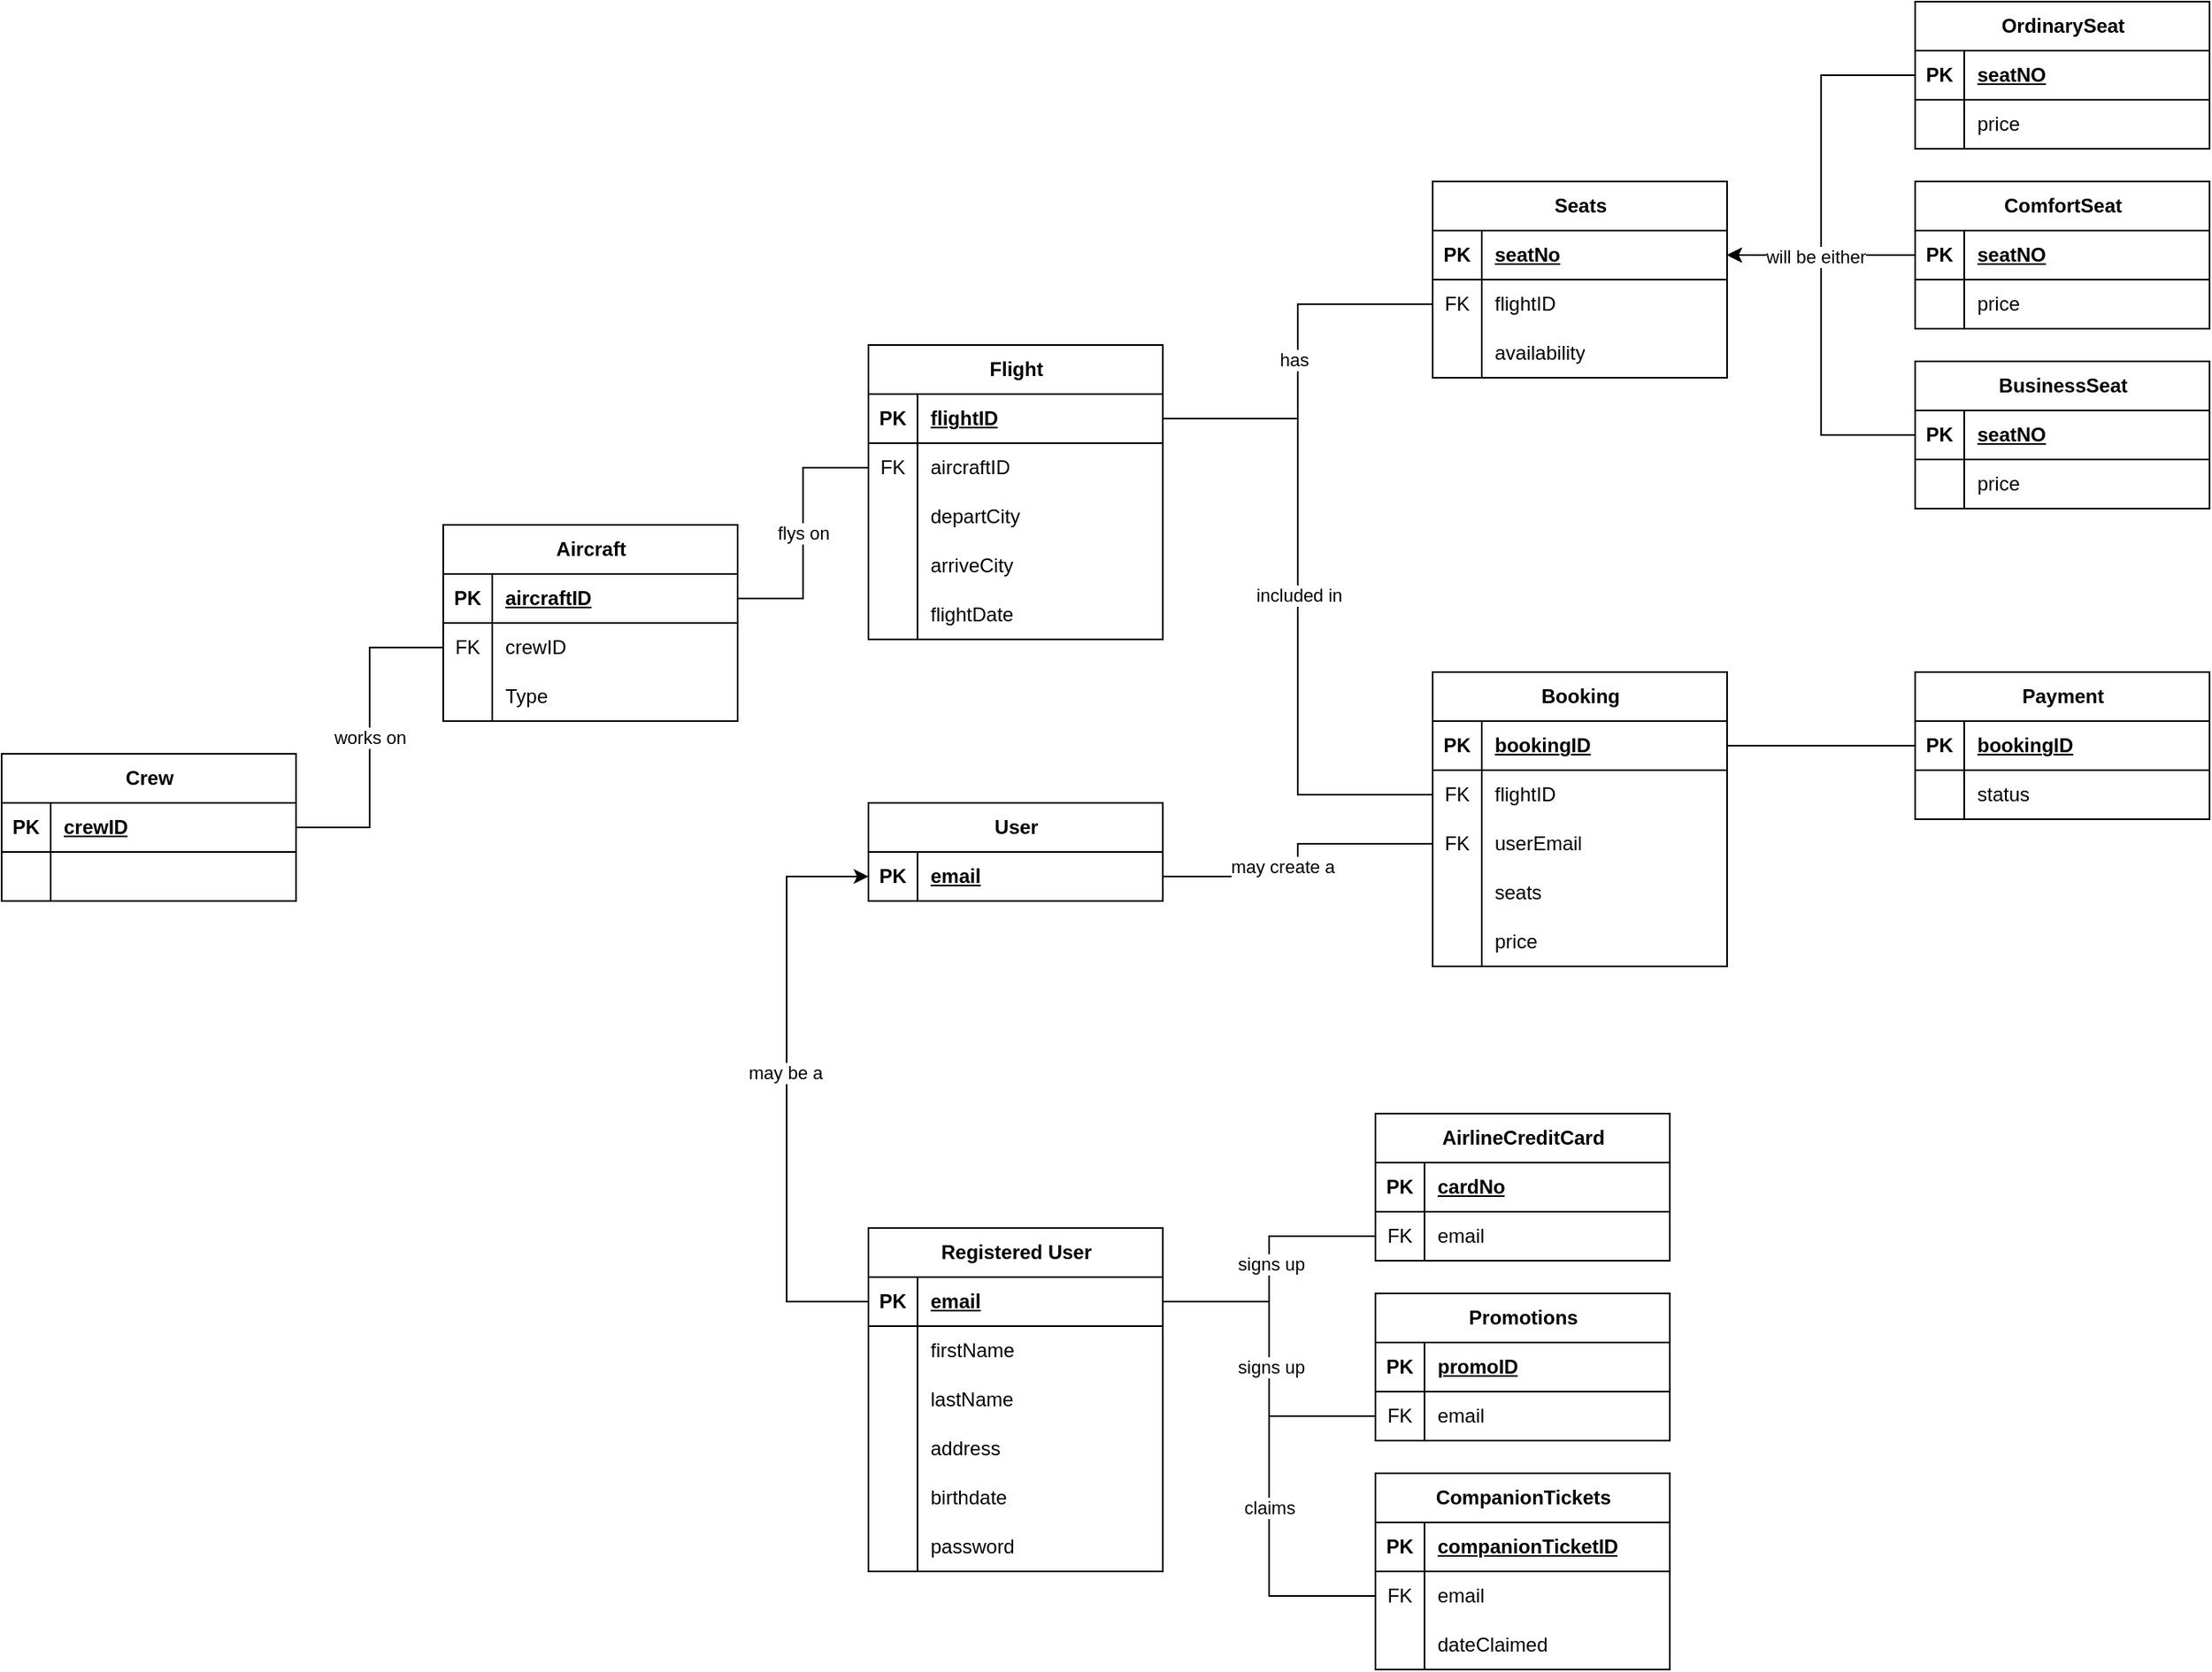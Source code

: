 <mxfile version="22.1.2" type="device">
  <diagram name="Page-1" id="eg3Y5GQemXASEwG46M90">
    <mxGraphModel dx="2440" dy="2120" grid="1" gridSize="10" guides="1" tooltips="1" connect="1" arrows="1" fold="1" page="1" pageScale="1" pageWidth="850" pageHeight="1100" math="0" shadow="0">
      <root>
        <mxCell id="0" />
        <mxCell id="1" parent="0" />
        <mxCell id="zrNdy-Q3QrVdSHkrRkGZ-1" value="User" style="shape=table;startSize=30;container=1;collapsible=1;childLayout=tableLayout;fixedRows=1;rowLines=0;fontStyle=1;align=center;resizeLast=1;html=1;" vertex="1" parent="1">
          <mxGeometry x="80" y="180" width="180" height="60" as="geometry" />
        </mxCell>
        <mxCell id="zrNdy-Q3QrVdSHkrRkGZ-2" value="" style="shape=tableRow;horizontal=0;startSize=0;swimlaneHead=0;swimlaneBody=0;fillColor=none;collapsible=0;dropTarget=0;points=[[0,0.5],[1,0.5]];portConstraint=eastwest;top=0;left=0;right=0;bottom=1;" vertex="1" parent="zrNdy-Q3QrVdSHkrRkGZ-1">
          <mxGeometry y="30" width="180" height="30" as="geometry" />
        </mxCell>
        <mxCell id="zrNdy-Q3QrVdSHkrRkGZ-3" value="PK" style="shape=partialRectangle;connectable=0;fillColor=none;top=0;left=0;bottom=0;right=0;fontStyle=1;overflow=hidden;whiteSpace=wrap;html=1;" vertex="1" parent="zrNdy-Q3QrVdSHkrRkGZ-2">
          <mxGeometry width="30" height="30" as="geometry">
            <mxRectangle width="30" height="30" as="alternateBounds" />
          </mxGeometry>
        </mxCell>
        <mxCell id="zrNdy-Q3QrVdSHkrRkGZ-4" value="email" style="shape=partialRectangle;connectable=0;fillColor=none;top=0;left=0;bottom=0;right=0;align=left;spacingLeft=6;fontStyle=5;overflow=hidden;whiteSpace=wrap;html=1;" vertex="1" parent="zrNdy-Q3QrVdSHkrRkGZ-2">
          <mxGeometry x="30" width="150" height="30" as="geometry">
            <mxRectangle width="150" height="30" as="alternateBounds" />
          </mxGeometry>
        </mxCell>
        <mxCell id="zrNdy-Q3QrVdSHkrRkGZ-14" value="Registered User" style="shape=table;startSize=30;container=1;collapsible=1;childLayout=tableLayout;fixedRows=1;rowLines=0;fontStyle=1;align=center;resizeLast=1;html=1;" vertex="1" parent="1">
          <mxGeometry x="80" y="440" width="180" height="210" as="geometry" />
        </mxCell>
        <mxCell id="zrNdy-Q3QrVdSHkrRkGZ-15" value="" style="shape=tableRow;horizontal=0;startSize=0;swimlaneHead=0;swimlaneBody=0;fillColor=none;collapsible=0;dropTarget=0;points=[[0,0.5],[1,0.5]];portConstraint=eastwest;top=0;left=0;right=0;bottom=1;" vertex="1" parent="zrNdy-Q3QrVdSHkrRkGZ-14">
          <mxGeometry y="30" width="180" height="30" as="geometry" />
        </mxCell>
        <mxCell id="zrNdy-Q3QrVdSHkrRkGZ-16" value="PK" style="shape=partialRectangle;connectable=0;fillColor=none;top=0;left=0;bottom=0;right=0;fontStyle=1;overflow=hidden;whiteSpace=wrap;html=1;" vertex="1" parent="zrNdy-Q3QrVdSHkrRkGZ-15">
          <mxGeometry width="30" height="30" as="geometry">
            <mxRectangle width="30" height="30" as="alternateBounds" />
          </mxGeometry>
        </mxCell>
        <mxCell id="zrNdy-Q3QrVdSHkrRkGZ-17" value="email" style="shape=partialRectangle;connectable=0;fillColor=none;top=0;left=0;bottom=0;right=0;align=left;spacingLeft=6;fontStyle=5;overflow=hidden;whiteSpace=wrap;html=1;" vertex="1" parent="zrNdy-Q3QrVdSHkrRkGZ-15">
          <mxGeometry x="30" width="150" height="30" as="geometry">
            <mxRectangle width="150" height="30" as="alternateBounds" />
          </mxGeometry>
        </mxCell>
        <mxCell id="zrNdy-Q3QrVdSHkrRkGZ-18" value="" style="shape=tableRow;horizontal=0;startSize=0;swimlaneHead=0;swimlaneBody=0;fillColor=none;collapsible=0;dropTarget=0;points=[[0,0.5],[1,0.5]];portConstraint=eastwest;top=0;left=0;right=0;bottom=0;" vertex="1" parent="zrNdy-Q3QrVdSHkrRkGZ-14">
          <mxGeometry y="60" width="180" height="30" as="geometry" />
        </mxCell>
        <mxCell id="zrNdy-Q3QrVdSHkrRkGZ-19" value="" style="shape=partialRectangle;connectable=0;fillColor=none;top=0;left=0;bottom=0;right=0;editable=1;overflow=hidden;whiteSpace=wrap;html=1;" vertex="1" parent="zrNdy-Q3QrVdSHkrRkGZ-18">
          <mxGeometry width="30" height="30" as="geometry">
            <mxRectangle width="30" height="30" as="alternateBounds" />
          </mxGeometry>
        </mxCell>
        <mxCell id="zrNdy-Q3QrVdSHkrRkGZ-20" value="firstName" style="shape=partialRectangle;connectable=0;fillColor=none;top=0;left=0;bottom=0;right=0;align=left;spacingLeft=6;overflow=hidden;whiteSpace=wrap;html=1;" vertex="1" parent="zrNdy-Q3QrVdSHkrRkGZ-18">
          <mxGeometry x="30" width="150" height="30" as="geometry">
            <mxRectangle width="150" height="30" as="alternateBounds" />
          </mxGeometry>
        </mxCell>
        <mxCell id="zrNdy-Q3QrVdSHkrRkGZ-21" value="" style="shape=tableRow;horizontal=0;startSize=0;swimlaneHead=0;swimlaneBody=0;fillColor=none;collapsible=0;dropTarget=0;points=[[0,0.5],[1,0.5]];portConstraint=eastwest;top=0;left=0;right=0;bottom=0;" vertex="1" parent="zrNdy-Q3QrVdSHkrRkGZ-14">
          <mxGeometry y="90" width="180" height="30" as="geometry" />
        </mxCell>
        <mxCell id="zrNdy-Q3QrVdSHkrRkGZ-22" value="" style="shape=partialRectangle;connectable=0;fillColor=none;top=0;left=0;bottom=0;right=0;editable=1;overflow=hidden;whiteSpace=wrap;html=1;" vertex="1" parent="zrNdy-Q3QrVdSHkrRkGZ-21">
          <mxGeometry width="30" height="30" as="geometry">
            <mxRectangle width="30" height="30" as="alternateBounds" />
          </mxGeometry>
        </mxCell>
        <mxCell id="zrNdy-Q3QrVdSHkrRkGZ-23" value="lastName" style="shape=partialRectangle;connectable=0;fillColor=none;top=0;left=0;bottom=0;right=0;align=left;spacingLeft=6;overflow=hidden;whiteSpace=wrap;html=1;" vertex="1" parent="zrNdy-Q3QrVdSHkrRkGZ-21">
          <mxGeometry x="30" width="150" height="30" as="geometry">
            <mxRectangle width="150" height="30" as="alternateBounds" />
          </mxGeometry>
        </mxCell>
        <mxCell id="zrNdy-Q3QrVdSHkrRkGZ-24" value="" style="shape=tableRow;horizontal=0;startSize=0;swimlaneHead=0;swimlaneBody=0;fillColor=none;collapsible=0;dropTarget=0;points=[[0,0.5],[1,0.5]];portConstraint=eastwest;top=0;left=0;right=0;bottom=0;" vertex="1" parent="zrNdy-Q3QrVdSHkrRkGZ-14">
          <mxGeometry y="120" width="180" height="30" as="geometry" />
        </mxCell>
        <mxCell id="zrNdy-Q3QrVdSHkrRkGZ-25" value="" style="shape=partialRectangle;connectable=0;fillColor=none;top=0;left=0;bottom=0;right=0;editable=1;overflow=hidden;whiteSpace=wrap;html=1;" vertex="1" parent="zrNdy-Q3QrVdSHkrRkGZ-24">
          <mxGeometry width="30" height="30" as="geometry">
            <mxRectangle width="30" height="30" as="alternateBounds" />
          </mxGeometry>
        </mxCell>
        <mxCell id="zrNdy-Q3QrVdSHkrRkGZ-26" value="address" style="shape=partialRectangle;connectable=0;fillColor=none;top=0;left=0;bottom=0;right=0;align=left;spacingLeft=6;overflow=hidden;whiteSpace=wrap;html=1;" vertex="1" parent="zrNdy-Q3QrVdSHkrRkGZ-24">
          <mxGeometry x="30" width="150" height="30" as="geometry">
            <mxRectangle width="150" height="30" as="alternateBounds" />
          </mxGeometry>
        </mxCell>
        <mxCell id="zrNdy-Q3QrVdSHkrRkGZ-32" style="shape=tableRow;horizontal=0;startSize=0;swimlaneHead=0;swimlaneBody=0;fillColor=none;collapsible=0;dropTarget=0;points=[[0,0.5],[1,0.5]];portConstraint=eastwest;top=0;left=0;right=0;bottom=0;" vertex="1" parent="zrNdy-Q3QrVdSHkrRkGZ-14">
          <mxGeometry y="150" width="180" height="30" as="geometry" />
        </mxCell>
        <mxCell id="zrNdy-Q3QrVdSHkrRkGZ-33" style="shape=partialRectangle;connectable=0;fillColor=none;top=0;left=0;bottom=0;right=0;editable=1;overflow=hidden;whiteSpace=wrap;html=1;" vertex="1" parent="zrNdy-Q3QrVdSHkrRkGZ-32">
          <mxGeometry width="30" height="30" as="geometry">
            <mxRectangle width="30" height="30" as="alternateBounds" />
          </mxGeometry>
        </mxCell>
        <mxCell id="zrNdy-Q3QrVdSHkrRkGZ-34" value="birthdate" style="shape=partialRectangle;connectable=0;fillColor=none;top=0;left=0;bottom=0;right=0;align=left;spacingLeft=6;overflow=hidden;whiteSpace=wrap;html=1;" vertex="1" parent="zrNdy-Q3QrVdSHkrRkGZ-32">
          <mxGeometry x="30" width="150" height="30" as="geometry">
            <mxRectangle width="150" height="30" as="alternateBounds" />
          </mxGeometry>
        </mxCell>
        <mxCell id="zrNdy-Q3QrVdSHkrRkGZ-35" style="shape=tableRow;horizontal=0;startSize=0;swimlaneHead=0;swimlaneBody=0;fillColor=none;collapsible=0;dropTarget=0;points=[[0,0.5],[1,0.5]];portConstraint=eastwest;top=0;left=0;right=0;bottom=0;" vertex="1" parent="zrNdy-Q3QrVdSHkrRkGZ-14">
          <mxGeometry y="180" width="180" height="30" as="geometry" />
        </mxCell>
        <mxCell id="zrNdy-Q3QrVdSHkrRkGZ-36" style="shape=partialRectangle;connectable=0;fillColor=none;top=0;left=0;bottom=0;right=0;editable=1;overflow=hidden;whiteSpace=wrap;html=1;" vertex="1" parent="zrNdy-Q3QrVdSHkrRkGZ-35">
          <mxGeometry width="30" height="30" as="geometry">
            <mxRectangle width="30" height="30" as="alternateBounds" />
          </mxGeometry>
        </mxCell>
        <mxCell id="zrNdy-Q3QrVdSHkrRkGZ-37" value="password" style="shape=partialRectangle;connectable=0;fillColor=none;top=0;left=0;bottom=0;right=0;align=left;spacingLeft=6;overflow=hidden;whiteSpace=wrap;html=1;" vertex="1" parent="zrNdy-Q3QrVdSHkrRkGZ-35">
          <mxGeometry x="30" width="150" height="30" as="geometry">
            <mxRectangle width="150" height="30" as="alternateBounds" />
          </mxGeometry>
        </mxCell>
        <mxCell id="zrNdy-Q3QrVdSHkrRkGZ-43" value="AirlineCreditCard" style="shape=table;startSize=30;container=1;collapsible=1;childLayout=tableLayout;fixedRows=1;rowLines=0;fontStyle=1;align=center;resizeLast=1;html=1;" vertex="1" parent="1">
          <mxGeometry x="390" y="370" width="180" height="90" as="geometry" />
        </mxCell>
        <mxCell id="zrNdy-Q3QrVdSHkrRkGZ-44" value="" style="shape=tableRow;horizontal=0;startSize=0;swimlaneHead=0;swimlaneBody=0;fillColor=none;collapsible=0;dropTarget=0;points=[[0,0.5],[1,0.5]];portConstraint=eastwest;top=0;left=0;right=0;bottom=1;" vertex="1" parent="zrNdy-Q3QrVdSHkrRkGZ-43">
          <mxGeometry y="30" width="180" height="30" as="geometry" />
        </mxCell>
        <mxCell id="zrNdy-Q3QrVdSHkrRkGZ-45" value="PK" style="shape=partialRectangle;connectable=0;fillColor=none;top=0;left=0;bottom=0;right=0;fontStyle=1;overflow=hidden;whiteSpace=wrap;html=1;" vertex="1" parent="zrNdy-Q3QrVdSHkrRkGZ-44">
          <mxGeometry width="30" height="30" as="geometry">
            <mxRectangle width="30" height="30" as="alternateBounds" />
          </mxGeometry>
        </mxCell>
        <mxCell id="zrNdy-Q3QrVdSHkrRkGZ-46" value="cardNo" style="shape=partialRectangle;connectable=0;fillColor=none;top=0;left=0;bottom=0;right=0;align=left;spacingLeft=6;fontStyle=5;overflow=hidden;whiteSpace=wrap;html=1;" vertex="1" parent="zrNdy-Q3QrVdSHkrRkGZ-44">
          <mxGeometry x="30" width="150" height="30" as="geometry">
            <mxRectangle width="150" height="30" as="alternateBounds" />
          </mxGeometry>
        </mxCell>
        <mxCell id="zrNdy-Q3QrVdSHkrRkGZ-47" value="" style="shape=tableRow;horizontal=0;startSize=0;swimlaneHead=0;swimlaneBody=0;fillColor=none;collapsible=0;dropTarget=0;points=[[0,0.5],[1,0.5]];portConstraint=eastwest;top=0;left=0;right=0;bottom=0;" vertex="1" parent="zrNdy-Q3QrVdSHkrRkGZ-43">
          <mxGeometry y="60" width="180" height="30" as="geometry" />
        </mxCell>
        <mxCell id="zrNdy-Q3QrVdSHkrRkGZ-48" value="FK" style="shape=partialRectangle;connectable=0;fillColor=none;top=0;left=0;bottom=0;right=0;editable=1;overflow=hidden;whiteSpace=wrap;html=1;" vertex="1" parent="zrNdy-Q3QrVdSHkrRkGZ-47">
          <mxGeometry width="30" height="30" as="geometry">
            <mxRectangle width="30" height="30" as="alternateBounds" />
          </mxGeometry>
        </mxCell>
        <mxCell id="zrNdy-Q3QrVdSHkrRkGZ-49" value="email" style="shape=partialRectangle;connectable=0;fillColor=none;top=0;left=0;bottom=0;right=0;align=left;spacingLeft=6;overflow=hidden;whiteSpace=wrap;html=1;" vertex="1" parent="zrNdy-Q3QrVdSHkrRkGZ-47">
          <mxGeometry x="30" width="150" height="30" as="geometry">
            <mxRectangle width="150" height="30" as="alternateBounds" />
          </mxGeometry>
        </mxCell>
        <mxCell id="zrNdy-Q3QrVdSHkrRkGZ-58" value="Promotions" style="shape=table;startSize=30;container=1;collapsible=1;childLayout=tableLayout;fixedRows=1;rowLines=0;fontStyle=1;align=center;resizeLast=1;html=1;" vertex="1" parent="1">
          <mxGeometry x="390" y="480" width="180" height="90" as="geometry" />
        </mxCell>
        <mxCell id="zrNdy-Q3QrVdSHkrRkGZ-59" value="" style="shape=tableRow;horizontal=0;startSize=0;swimlaneHead=0;swimlaneBody=0;fillColor=none;collapsible=0;dropTarget=0;points=[[0,0.5],[1,0.5]];portConstraint=eastwest;top=0;left=0;right=0;bottom=1;" vertex="1" parent="zrNdy-Q3QrVdSHkrRkGZ-58">
          <mxGeometry y="30" width="180" height="30" as="geometry" />
        </mxCell>
        <mxCell id="zrNdy-Q3QrVdSHkrRkGZ-60" value="PK" style="shape=partialRectangle;connectable=0;fillColor=none;top=0;left=0;bottom=0;right=0;fontStyle=1;overflow=hidden;whiteSpace=wrap;html=1;" vertex="1" parent="zrNdy-Q3QrVdSHkrRkGZ-59">
          <mxGeometry width="30" height="30" as="geometry">
            <mxRectangle width="30" height="30" as="alternateBounds" />
          </mxGeometry>
        </mxCell>
        <mxCell id="zrNdy-Q3QrVdSHkrRkGZ-61" value="promoID" style="shape=partialRectangle;connectable=0;fillColor=none;top=0;left=0;bottom=0;right=0;align=left;spacingLeft=6;fontStyle=5;overflow=hidden;whiteSpace=wrap;html=1;" vertex="1" parent="zrNdy-Q3QrVdSHkrRkGZ-59">
          <mxGeometry x="30" width="150" height="30" as="geometry">
            <mxRectangle width="150" height="30" as="alternateBounds" />
          </mxGeometry>
        </mxCell>
        <mxCell id="zrNdy-Q3QrVdSHkrRkGZ-62" value="" style="shape=tableRow;horizontal=0;startSize=0;swimlaneHead=0;swimlaneBody=0;fillColor=none;collapsible=0;dropTarget=0;points=[[0,0.5],[1,0.5]];portConstraint=eastwest;top=0;left=0;right=0;bottom=0;" vertex="1" parent="zrNdy-Q3QrVdSHkrRkGZ-58">
          <mxGeometry y="60" width="180" height="30" as="geometry" />
        </mxCell>
        <mxCell id="zrNdy-Q3QrVdSHkrRkGZ-63" value="FK" style="shape=partialRectangle;connectable=0;fillColor=none;top=0;left=0;bottom=0;right=0;editable=1;overflow=hidden;whiteSpace=wrap;html=1;" vertex="1" parent="zrNdy-Q3QrVdSHkrRkGZ-62">
          <mxGeometry width="30" height="30" as="geometry">
            <mxRectangle width="30" height="30" as="alternateBounds" />
          </mxGeometry>
        </mxCell>
        <mxCell id="zrNdy-Q3QrVdSHkrRkGZ-64" value="email" style="shape=partialRectangle;connectable=0;fillColor=none;top=0;left=0;bottom=0;right=0;align=left;spacingLeft=6;overflow=hidden;whiteSpace=wrap;html=1;" vertex="1" parent="zrNdy-Q3QrVdSHkrRkGZ-62">
          <mxGeometry x="30" width="150" height="30" as="geometry">
            <mxRectangle width="150" height="30" as="alternateBounds" />
          </mxGeometry>
        </mxCell>
        <mxCell id="zrNdy-Q3QrVdSHkrRkGZ-67" value="CompanionTickets" style="shape=table;startSize=30;container=1;collapsible=1;childLayout=tableLayout;fixedRows=1;rowLines=0;fontStyle=1;align=center;resizeLast=1;html=1;" vertex="1" parent="1">
          <mxGeometry x="390" y="590" width="180" height="120" as="geometry" />
        </mxCell>
        <mxCell id="zrNdy-Q3QrVdSHkrRkGZ-68" value="" style="shape=tableRow;horizontal=0;startSize=0;swimlaneHead=0;swimlaneBody=0;fillColor=none;collapsible=0;dropTarget=0;points=[[0,0.5],[1,0.5]];portConstraint=eastwest;top=0;left=0;right=0;bottom=1;" vertex="1" parent="zrNdy-Q3QrVdSHkrRkGZ-67">
          <mxGeometry y="30" width="180" height="30" as="geometry" />
        </mxCell>
        <mxCell id="zrNdy-Q3QrVdSHkrRkGZ-69" value="PK" style="shape=partialRectangle;connectable=0;fillColor=none;top=0;left=0;bottom=0;right=0;fontStyle=1;overflow=hidden;whiteSpace=wrap;html=1;" vertex="1" parent="zrNdy-Q3QrVdSHkrRkGZ-68">
          <mxGeometry width="30" height="30" as="geometry">
            <mxRectangle width="30" height="30" as="alternateBounds" />
          </mxGeometry>
        </mxCell>
        <mxCell id="zrNdy-Q3QrVdSHkrRkGZ-70" value="companionTicketID" style="shape=partialRectangle;connectable=0;fillColor=none;top=0;left=0;bottom=0;right=0;align=left;spacingLeft=6;fontStyle=5;overflow=hidden;whiteSpace=wrap;html=1;" vertex="1" parent="zrNdy-Q3QrVdSHkrRkGZ-68">
          <mxGeometry x="30" width="150" height="30" as="geometry">
            <mxRectangle width="150" height="30" as="alternateBounds" />
          </mxGeometry>
        </mxCell>
        <mxCell id="zrNdy-Q3QrVdSHkrRkGZ-71" value="" style="shape=tableRow;horizontal=0;startSize=0;swimlaneHead=0;swimlaneBody=0;fillColor=none;collapsible=0;dropTarget=0;points=[[0,0.5],[1,0.5]];portConstraint=eastwest;top=0;left=0;right=0;bottom=0;" vertex="1" parent="zrNdy-Q3QrVdSHkrRkGZ-67">
          <mxGeometry y="60" width="180" height="30" as="geometry" />
        </mxCell>
        <mxCell id="zrNdy-Q3QrVdSHkrRkGZ-72" value="FK" style="shape=partialRectangle;connectable=0;fillColor=none;top=0;left=0;bottom=0;right=0;editable=1;overflow=hidden;whiteSpace=wrap;html=1;" vertex="1" parent="zrNdy-Q3QrVdSHkrRkGZ-71">
          <mxGeometry width="30" height="30" as="geometry">
            <mxRectangle width="30" height="30" as="alternateBounds" />
          </mxGeometry>
        </mxCell>
        <mxCell id="zrNdy-Q3QrVdSHkrRkGZ-73" value="email" style="shape=partialRectangle;connectable=0;fillColor=none;top=0;left=0;bottom=0;right=0;align=left;spacingLeft=6;overflow=hidden;whiteSpace=wrap;html=1;" vertex="1" parent="zrNdy-Q3QrVdSHkrRkGZ-71">
          <mxGeometry x="30" width="150" height="30" as="geometry">
            <mxRectangle width="150" height="30" as="alternateBounds" />
          </mxGeometry>
        </mxCell>
        <mxCell id="zrNdy-Q3QrVdSHkrRkGZ-78" style="shape=tableRow;horizontal=0;startSize=0;swimlaneHead=0;swimlaneBody=0;fillColor=none;collapsible=0;dropTarget=0;points=[[0,0.5],[1,0.5]];portConstraint=eastwest;top=0;left=0;right=0;bottom=0;" vertex="1" parent="zrNdy-Q3QrVdSHkrRkGZ-67">
          <mxGeometry y="90" width="180" height="30" as="geometry" />
        </mxCell>
        <mxCell id="zrNdy-Q3QrVdSHkrRkGZ-79" style="shape=partialRectangle;connectable=0;fillColor=none;top=0;left=0;bottom=0;right=0;editable=1;overflow=hidden;whiteSpace=wrap;html=1;" vertex="1" parent="zrNdy-Q3QrVdSHkrRkGZ-78">
          <mxGeometry width="30" height="30" as="geometry">
            <mxRectangle width="30" height="30" as="alternateBounds" />
          </mxGeometry>
        </mxCell>
        <mxCell id="zrNdy-Q3QrVdSHkrRkGZ-80" value="dateClaimed" style="shape=partialRectangle;connectable=0;fillColor=none;top=0;left=0;bottom=0;right=0;align=left;spacingLeft=6;overflow=hidden;whiteSpace=wrap;html=1;" vertex="1" parent="zrNdy-Q3QrVdSHkrRkGZ-78">
          <mxGeometry x="30" width="150" height="30" as="geometry">
            <mxRectangle width="150" height="30" as="alternateBounds" />
          </mxGeometry>
        </mxCell>
        <mxCell id="zrNdy-Q3QrVdSHkrRkGZ-81" value="Booking" style="shape=table;startSize=30;container=1;collapsible=1;childLayout=tableLayout;fixedRows=1;rowLines=0;fontStyle=1;align=center;resizeLast=1;html=1;" vertex="1" parent="1">
          <mxGeometry x="425" y="100" width="180" height="180" as="geometry" />
        </mxCell>
        <mxCell id="zrNdy-Q3QrVdSHkrRkGZ-82" value="" style="shape=tableRow;horizontal=0;startSize=0;swimlaneHead=0;swimlaneBody=0;fillColor=none;collapsible=0;dropTarget=0;points=[[0,0.5],[1,0.5]];portConstraint=eastwest;top=0;left=0;right=0;bottom=1;" vertex="1" parent="zrNdy-Q3QrVdSHkrRkGZ-81">
          <mxGeometry y="30" width="180" height="30" as="geometry" />
        </mxCell>
        <mxCell id="zrNdy-Q3QrVdSHkrRkGZ-83" value="PK" style="shape=partialRectangle;connectable=0;fillColor=none;top=0;left=0;bottom=0;right=0;fontStyle=1;overflow=hidden;whiteSpace=wrap;html=1;" vertex="1" parent="zrNdy-Q3QrVdSHkrRkGZ-82">
          <mxGeometry width="30" height="30" as="geometry">
            <mxRectangle width="30" height="30" as="alternateBounds" />
          </mxGeometry>
        </mxCell>
        <mxCell id="zrNdy-Q3QrVdSHkrRkGZ-84" value="bookingID" style="shape=partialRectangle;connectable=0;fillColor=none;top=0;left=0;bottom=0;right=0;align=left;spacingLeft=6;fontStyle=5;overflow=hidden;whiteSpace=wrap;html=1;" vertex="1" parent="zrNdy-Q3QrVdSHkrRkGZ-82">
          <mxGeometry x="30" width="150" height="30" as="geometry">
            <mxRectangle width="150" height="30" as="alternateBounds" />
          </mxGeometry>
        </mxCell>
        <mxCell id="zrNdy-Q3QrVdSHkrRkGZ-88" value="" style="shape=tableRow;horizontal=0;startSize=0;swimlaneHead=0;swimlaneBody=0;fillColor=none;collapsible=0;dropTarget=0;points=[[0,0.5],[1,0.5]];portConstraint=eastwest;top=0;left=0;right=0;bottom=0;" vertex="1" parent="zrNdy-Q3QrVdSHkrRkGZ-81">
          <mxGeometry y="60" width="180" height="30" as="geometry" />
        </mxCell>
        <mxCell id="zrNdy-Q3QrVdSHkrRkGZ-89" value="FK" style="shape=partialRectangle;connectable=0;fillColor=none;top=0;left=0;bottom=0;right=0;editable=1;overflow=hidden;whiteSpace=wrap;html=1;" vertex="1" parent="zrNdy-Q3QrVdSHkrRkGZ-88">
          <mxGeometry width="30" height="30" as="geometry">
            <mxRectangle width="30" height="30" as="alternateBounds" />
          </mxGeometry>
        </mxCell>
        <mxCell id="zrNdy-Q3QrVdSHkrRkGZ-90" value="flightID" style="shape=partialRectangle;connectable=0;fillColor=none;top=0;left=0;bottom=0;right=0;align=left;spacingLeft=6;overflow=hidden;whiteSpace=wrap;html=1;" vertex="1" parent="zrNdy-Q3QrVdSHkrRkGZ-88">
          <mxGeometry x="30" width="150" height="30" as="geometry">
            <mxRectangle width="150" height="30" as="alternateBounds" />
          </mxGeometry>
        </mxCell>
        <mxCell id="zrNdy-Q3QrVdSHkrRkGZ-91" value="" style="shape=tableRow;horizontal=0;startSize=0;swimlaneHead=0;swimlaneBody=0;fillColor=none;collapsible=0;dropTarget=0;points=[[0,0.5],[1,0.5]];portConstraint=eastwest;top=0;left=0;right=0;bottom=0;" vertex="1" parent="zrNdy-Q3QrVdSHkrRkGZ-81">
          <mxGeometry y="90" width="180" height="30" as="geometry" />
        </mxCell>
        <mxCell id="zrNdy-Q3QrVdSHkrRkGZ-92" value="FK" style="shape=partialRectangle;connectable=0;fillColor=none;top=0;left=0;bottom=0;right=0;editable=1;overflow=hidden;whiteSpace=wrap;html=1;" vertex="1" parent="zrNdy-Q3QrVdSHkrRkGZ-91">
          <mxGeometry width="30" height="30" as="geometry">
            <mxRectangle width="30" height="30" as="alternateBounds" />
          </mxGeometry>
        </mxCell>
        <mxCell id="zrNdy-Q3QrVdSHkrRkGZ-93" value="userEmail" style="shape=partialRectangle;connectable=0;fillColor=none;top=0;left=0;bottom=0;right=0;align=left;spacingLeft=6;overflow=hidden;whiteSpace=wrap;html=1;" vertex="1" parent="zrNdy-Q3QrVdSHkrRkGZ-91">
          <mxGeometry x="30" width="150" height="30" as="geometry">
            <mxRectangle width="150" height="30" as="alternateBounds" />
          </mxGeometry>
        </mxCell>
        <mxCell id="zrNdy-Q3QrVdSHkrRkGZ-228" style="shape=tableRow;horizontal=0;startSize=0;swimlaneHead=0;swimlaneBody=0;fillColor=none;collapsible=0;dropTarget=0;points=[[0,0.5],[1,0.5]];portConstraint=eastwest;top=0;left=0;right=0;bottom=0;" vertex="1" parent="zrNdy-Q3QrVdSHkrRkGZ-81">
          <mxGeometry y="120" width="180" height="30" as="geometry" />
        </mxCell>
        <mxCell id="zrNdy-Q3QrVdSHkrRkGZ-229" style="shape=partialRectangle;connectable=0;fillColor=none;top=0;left=0;bottom=0;right=0;editable=1;overflow=hidden;whiteSpace=wrap;html=1;" vertex="1" parent="zrNdy-Q3QrVdSHkrRkGZ-228">
          <mxGeometry width="30" height="30" as="geometry">
            <mxRectangle width="30" height="30" as="alternateBounds" />
          </mxGeometry>
        </mxCell>
        <mxCell id="zrNdy-Q3QrVdSHkrRkGZ-230" value="seats" style="shape=partialRectangle;connectable=0;fillColor=none;top=0;left=0;bottom=0;right=0;align=left;spacingLeft=6;overflow=hidden;whiteSpace=wrap;html=1;" vertex="1" parent="zrNdy-Q3QrVdSHkrRkGZ-228">
          <mxGeometry x="30" width="150" height="30" as="geometry">
            <mxRectangle width="150" height="30" as="alternateBounds" />
          </mxGeometry>
        </mxCell>
        <mxCell id="zrNdy-Q3QrVdSHkrRkGZ-265" style="shape=tableRow;horizontal=0;startSize=0;swimlaneHead=0;swimlaneBody=0;fillColor=none;collapsible=0;dropTarget=0;points=[[0,0.5],[1,0.5]];portConstraint=eastwest;top=0;left=0;right=0;bottom=0;" vertex="1" parent="zrNdy-Q3QrVdSHkrRkGZ-81">
          <mxGeometry y="150" width="180" height="30" as="geometry" />
        </mxCell>
        <mxCell id="zrNdy-Q3QrVdSHkrRkGZ-266" style="shape=partialRectangle;connectable=0;fillColor=none;top=0;left=0;bottom=0;right=0;editable=1;overflow=hidden;whiteSpace=wrap;html=1;" vertex="1" parent="zrNdy-Q3QrVdSHkrRkGZ-265">
          <mxGeometry width="30" height="30" as="geometry">
            <mxRectangle width="30" height="30" as="alternateBounds" />
          </mxGeometry>
        </mxCell>
        <mxCell id="zrNdy-Q3QrVdSHkrRkGZ-267" value="price" style="shape=partialRectangle;connectable=0;fillColor=none;top=0;left=0;bottom=0;right=0;align=left;spacingLeft=6;overflow=hidden;whiteSpace=wrap;html=1;" vertex="1" parent="zrNdy-Q3QrVdSHkrRkGZ-265">
          <mxGeometry x="30" width="150" height="30" as="geometry">
            <mxRectangle width="150" height="30" as="alternateBounds" />
          </mxGeometry>
        </mxCell>
        <mxCell id="zrNdy-Q3QrVdSHkrRkGZ-115" value="Flight" style="shape=table;startSize=30;container=1;collapsible=1;childLayout=tableLayout;fixedRows=1;rowLines=0;fontStyle=1;align=center;resizeLast=1;html=1;" vertex="1" parent="1">
          <mxGeometry x="80" y="-100" width="180" height="180" as="geometry" />
        </mxCell>
        <mxCell id="zrNdy-Q3QrVdSHkrRkGZ-116" value="" style="shape=tableRow;horizontal=0;startSize=0;swimlaneHead=0;swimlaneBody=0;fillColor=none;collapsible=0;dropTarget=0;points=[[0,0.5],[1,0.5]];portConstraint=eastwest;top=0;left=0;right=0;bottom=1;" vertex="1" parent="zrNdy-Q3QrVdSHkrRkGZ-115">
          <mxGeometry y="30" width="180" height="30" as="geometry" />
        </mxCell>
        <mxCell id="zrNdy-Q3QrVdSHkrRkGZ-117" value="PK" style="shape=partialRectangle;connectable=0;fillColor=none;top=0;left=0;bottom=0;right=0;fontStyle=1;overflow=hidden;whiteSpace=wrap;html=1;" vertex="1" parent="zrNdy-Q3QrVdSHkrRkGZ-116">
          <mxGeometry width="30" height="30" as="geometry">
            <mxRectangle width="30" height="30" as="alternateBounds" />
          </mxGeometry>
        </mxCell>
        <mxCell id="zrNdy-Q3QrVdSHkrRkGZ-118" value="flightID" style="shape=partialRectangle;connectable=0;fillColor=none;top=0;left=0;bottom=0;right=0;align=left;spacingLeft=6;fontStyle=5;overflow=hidden;whiteSpace=wrap;html=1;" vertex="1" parent="zrNdy-Q3QrVdSHkrRkGZ-116">
          <mxGeometry x="30" width="150" height="30" as="geometry">
            <mxRectangle width="150" height="30" as="alternateBounds" />
          </mxGeometry>
        </mxCell>
        <mxCell id="zrNdy-Q3QrVdSHkrRkGZ-209" style="shape=tableRow;horizontal=0;startSize=0;swimlaneHead=0;swimlaneBody=0;fillColor=none;collapsible=0;dropTarget=0;points=[[0,0.5],[1,0.5]];portConstraint=eastwest;top=0;left=0;right=0;bottom=0;" vertex="1" parent="zrNdy-Q3QrVdSHkrRkGZ-115">
          <mxGeometry y="60" width="180" height="30" as="geometry" />
        </mxCell>
        <mxCell id="zrNdy-Q3QrVdSHkrRkGZ-210" value="FK" style="shape=partialRectangle;connectable=0;fillColor=none;top=0;left=0;bottom=0;right=0;editable=1;overflow=hidden;whiteSpace=wrap;html=1;" vertex="1" parent="zrNdy-Q3QrVdSHkrRkGZ-209">
          <mxGeometry width="30" height="30" as="geometry">
            <mxRectangle width="30" height="30" as="alternateBounds" />
          </mxGeometry>
        </mxCell>
        <mxCell id="zrNdy-Q3QrVdSHkrRkGZ-211" value="aircraftID" style="shape=partialRectangle;connectable=0;fillColor=none;top=0;left=0;bottom=0;right=0;align=left;spacingLeft=6;overflow=hidden;whiteSpace=wrap;html=1;" vertex="1" parent="zrNdy-Q3QrVdSHkrRkGZ-209">
          <mxGeometry x="30" width="150" height="30" as="geometry">
            <mxRectangle width="150" height="30" as="alternateBounds" />
          </mxGeometry>
        </mxCell>
        <mxCell id="zrNdy-Q3QrVdSHkrRkGZ-119" value="" style="shape=tableRow;horizontal=0;startSize=0;swimlaneHead=0;swimlaneBody=0;fillColor=none;collapsible=0;dropTarget=0;points=[[0,0.5],[1,0.5]];portConstraint=eastwest;top=0;left=0;right=0;bottom=0;" vertex="1" parent="zrNdy-Q3QrVdSHkrRkGZ-115">
          <mxGeometry y="90" width="180" height="30" as="geometry" />
        </mxCell>
        <mxCell id="zrNdy-Q3QrVdSHkrRkGZ-120" value="" style="shape=partialRectangle;connectable=0;fillColor=none;top=0;left=0;bottom=0;right=0;editable=1;overflow=hidden;whiteSpace=wrap;html=1;" vertex="1" parent="zrNdy-Q3QrVdSHkrRkGZ-119">
          <mxGeometry width="30" height="30" as="geometry">
            <mxRectangle width="30" height="30" as="alternateBounds" />
          </mxGeometry>
        </mxCell>
        <mxCell id="zrNdy-Q3QrVdSHkrRkGZ-121" value="departCity" style="shape=partialRectangle;connectable=0;fillColor=none;top=0;left=0;bottom=0;right=0;align=left;spacingLeft=6;overflow=hidden;whiteSpace=wrap;html=1;" vertex="1" parent="zrNdy-Q3QrVdSHkrRkGZ-119">
          <mxGeometry x="30" width="150" height="30" as="geometry">
            <mxRectangle width="150" height="30" as="alternateBounds" />
          </mxGeometry>
        </mxCell>
        <mxCell id="zrNdy-Q3QrVdSHkrRkGZ-122" value="" style="shape=tableRow;horizontal=0;startSize=0;swimlaneHead=0;swimlaneBody=0;fillColor=none;collapsible=0;dropTarget=0;points=[[0,0.5],[1,0.5]];portConstraint=eastwest;top=0;left=0;right=0;bottom=0;" vertex="1" parent="zrNdy-Q3QrVdSHkrRkGZ-115">
          <mxGeometry y="120" width="180" height="30" as="geometry" />
        </mxCell>
        <mxCell id="zrNdy-Q3QrVdSHkrRkGZ-123" value="" style="shape=partialRectangle;connectable=0;fillColor=none;top=0;left=0;bottom=0;right=0;editable=1;overflow=hidden;whiteSpace=wrap;html=1;" vertex="1" parent="zrNdy-Q3QrVdSHkrRkGZ-122">
          <mxGeometry width="30" height="30" as="geometry">
            <mxRectangle width="30" height="30" as="alternateBounds" />
          </mxGeometry>
        </mxCell>
        <mxCell id="zrNdy-Q3QrVdSHkrRkGZ-124" value="arriveCity" style="shape=partialRectangle;connectable=0;fillColor=none;top=0;left=0;bottom=0;right=0;align=left;spacingLeft=6;overflow=hidden;whiteSpace=wrap;html=1;" vertex="1" parent="zrNdy-Q3QrVdSHkrRkGZ-122">
          <mxGeometry x="30" width="150" height="30" as="geometry">
            <mxRectangle width="150" height="30" as="alternateBounds" />
          </mxGeometry>
        </mxCell>
        <mxCell id="zrNdy-Q3QrVdSHkrRkGZ-125" value="" style="shape=tableRow;horizontal=0;startSize=0;swimlaneHead=0;swimlaneBody=0;fillColor=none;collapsible=0;dropTarget=0;points=[[0,0.5],[1,0.5]];portConstraint=eastwest;top=0;left=0;right=0;bottom=0;" vertex="1" parent="zrNdy-Q3QrVdSHkrRkGZ-115">
          <mxGeometry y="150" width="180" height="30" as="geometry" />
        </mxCell>
        <mxCell id="zrNdy-Q3QrVdSHkrRkGZ-126" value="" style="shape=partialRectangle;connectable=0;fillColor=none;top=0;left=0;bottom=0;right=0;editable=1;overflow=hidden;whiteSpace=wrap;html=1;" vertex="1" parent="zrNdy-Q3QrVdSHkrRkGZ-125">
          <mxGeometry width="30" height="30" as="geometry">
            <mxRectangle width="30" height="30" as="alternateBounds" />
          </mxGeometry>
        </mxCell>
        <mxCell id="zrNdy-Q3QrVdSHkrRkGZ-127" value="flightDate" style="shape=partialRectangle;connectable=0;fillColor=none;top=0;left=0;bottom=0;right=0;align=left;spacingLeft=6;overflow=hidden;whiteSpace=wrap;html=1;" vertex="1" parent="zrNdy-Q3QrVdSHkrRkGZ-125">
          <mxGeometry x="30" width="150" height="30" as="geometry">
            <mxRectangle width="150" height="30" as="alternateBounds" />
          </mxGeometry>
        </mxCell>
        <mxCell id="zrNdy-Q3QrVdSHkrRkGZ-128" value="Seats" style="shape=table;startSize=30;container=1;collapsible=1;childLayout=tableLayout;fixedRows=1;rowLines=0;fontStyle=1;align=center;resizeLast=1;html=1;" vertex="1" parent="1">
          <mxGeometry x="425" y="-200" width="180" height="120" as="geometry" />
        </mxCell>
        <mxCell id="zrNdy-Q3QrVdSHkrRkGZ-129" value="" style="shape=tableRow;horizontal=0;startSize=0;swimlaneHead=0;swimlaneBody=0;fillColor=none;collapsible=0;dropTarget=0;points=[[0,0.5],[1,0.5]];portConstraint=eastwest;top=0;left=0;right=0;bottom=1;" vertex="1" parent="zrNdy-Q3QrVdSHkrRkGZ-128">
          <mxGeometry y="30" width="180" height="30" as="geometry" />
        </mxCell>
        <mxCell id="zrNdy-Q3QrVdSHkrRkGZ-130" value="PK" style="shape=partialRectangle;connectable=0;fillColor=none;top=0;left=0;bottom=0;right=0;fontStyle=1;overflow=hidden;whiteSpace=wrap;html=1;" vertex="1" parent="zrNdy-Q3QrVdSHkrRkGZ-129">
          <mxGeometry width="30" height="30" as="geometry">
            <mxRectangle width="30" height="30" as="alternateBounds" />
          </mxGeometry>
        </mxCell>
        <mxCell id="zrNdy-Q3QrVdSHkrRkGZ-131" value="seatNo" style="shape=partialRectangle;connectable=0;fillColor=none;top=0;left=0;bottom=0;right=0;align=left;spacingLeft=6;fontStyle=5;overflow=hidden;whiteSpace=wrap;html=1;" vertex="1" parent="zrNdy-Q3QrVdSHkrRkGZ-129">
          <mxGeometry x="30" width="150" height="30" as="geometry">
            <mxRectangle width="150" height="30" as="alternateBounds" />
          </mxGeometry>
        </mxCell>
        <mxCell id="zrNdy-Q3QrVdSHkrRkGZ-132" value="" style="shape=tableRow;horizontal=0;startSize=0;swimlaneHead=0;swimlaneBody=0;fillColor=none;collapsible=0;dropTarget=0;points=[[0,0.5],[1,0.5]];portConstraint=eastwest;top=0;left=0;right=0;bottom=0;" vertex="1" parent="zrNdy-Q3QrVdSHkrRkGZ-128">
          <mxGeometry y="60" width="180" height="30" as="geometry" />
        </mxCell>
        <mxCell id="zrNdy-Q3QrVdSHkrRkGZ-133" value="FK" style="shape=partialRectangle;connectable=0;fillColor=none;top=0;left=0;bottom=0;right=0;editable=1;overflow=hidden;whiteSpace=wrap;html=1;" vertex="1" parent="zrNdy-Q3QrVdSHkrRkGZ-132">
          <mxGeometry width="30" height="30" as="geometry">
            <mxRectangle width="30" height="30" as="alternateBounds" />
          </mxGeometry>
        </mxCell>
        <mxCell id="zrNdy-Q3QrVdSHkrRkGZ-134" value="flightID" style="shape=partialRectangle;connectable=0;fillColor=none;top=0;left=0;bottom=0;right=0;align=left;spacingLeft=6;overflow=hidden;whiteSpace=wrap;html=1;" vertex="1" parent="zrNdy-Q3QrVdSHkrRkGZ-132">
          <mxGeometry x="30" width="150" height="30" as="geometry">
            <mxRectangle width="150" height="30" as="alternateBounds" />
          </mxGeometry>
        </mxCell>
        <mxCell id="zrNdy-Q3QrVdSHkrRkGZ-237" style="shape=tableRow;horizontal=0;startSize=0;swimlaneHead=0;swimlaneBody=0;fillColor=none;collapsible=0;dropTarget=0;points=[[0,0.5],[1,0.5]];portConstraint=eastwest;top=0;left=0;right=0;bottom=0;" vertex="1" parent="zrNdy-Q3QrVdSHkrRkGZ-128">
          <mxGeometry y="90" width="180" height="30" as="geometry" />
        </mxCell>
        <mxCell id="zrNdy-Q3QrVdSHkrRkGZ-238" style="shape=partialRectangle;connectable=0;fillColor=none;top=0;left=0;bottom=0;right=0;editable=1;overflow=hidden;whiteSpace=wrap;html=1;" vertex="1" parent="zrNdy-Q3QrVdSHkrRkGZ-237">
          <mxGeometry width="30" height="30" as="geometry">
            <mxRectangle width="30" height="30" as="alternateBounds" />
          </mxGeometry>
        </mxCell>
        <mxCell id="zrNdy-Q3QrVdSHkrRkGZ-239" value="availability" style="shape=partialRectangle;connectable=0;fillColor=none;top=0;left=0;bottom=0;right=0;align=left;spacingLeft=6;overflow=hidden;whiteSpace=wrap;html=1;" vertex="1" parent="zrNdy-Q3QrVdSHkrRkGZ-237">
          <mxGeometry x="30" width="150" height="30" as="geometry">
            <mxRectangle width="150" height="30" as="alternateBounds" />
          </mxGeometry>
        </mxCell>
        <mxCell id="zrNdy-Q3QrVdSHkrRkGZ-141" value="OrdinarySeat" style="shape=table;startSize=30;container=1;collapsible=1;childLayout=tableLayout;fixedRows=1;rowLines=0;fontStyle=1;align=center;resizeLast=1;html=1;" vertex="1" parent="1">
          <mxGeometry x="720" y="-310" width="180" height="90" as="geometry" />
        </mxCell>
        <mxCell id="zrNdy-Q3QrVdSHkrRkGZ-142" value="" style="shape=tableRow;horizontal=0;startSize=0;swimlaneHead=0;swimlaneBody=0;fillColor=none;collapsible=0;dropTarget=0;points=[[0,0.5],[1,0.5]];portConstraint=eastwest;top=0;left=0;right=0;bottom=1;" vertex="1" parent="zrNdy-Q3QrVdSHkrRkGZ-141">
          <mxGeometry y="30" width="180" height="30" as="geometry" />
        </mxCell>
        <mxCell id="zrNdy-Q3QrVdSHkrRkGZ-143" value="PK" style="shape=partialRectangle;connectable=0;fillColor=none;top=0;left=0;bottom=0;right=0;fontStyle=1;overflow=hidden;whiteSpace=wrap;html=1;" vertex="1" parent="zrNdy-Q3QrVdSHkrRkGZ-142">
          <mxGeometry width="30" height="30" as="geometry">
            <mxRectangle width="30" height="30" as="alternateBounds" />
          </mxGeometry>
        </mxCell>
        <mxCell id="zrNdy-Q3QrVdSHkrRkGZ-144" value="seatNO" style="shape=partialRectangle;connectable=0;fillColor=none;top=0;left=0;bottom=0;right=0;align=left;spacingLeft=6;fontStyle=5;overflow=hidden;whiteSpace=wrap;html=1;" vertex="1" parent="zrNdy-Q3QrVdSHkrRkGZ-142">
          <mxGeometry x="30" width="150" height="30" as="geometry">
            <mxRectangle width="150" height="30" as="alternateBounds" />
          </mxGeometry>
        </mxCell>
        <mxCell id="zrNdy-Q3QrVdSHkrRkGZ-145" value="" style="shape=tableRow;horizontal=0;startSize=0;swimlaneHead=0;swimlaneBody=0;fillColor=none;collapsible=0;dropTarget=0;points=[[0,0.5],[1,0.5]];portConstraint=eastwest;top=0;left=0;right=0;bottom=0;" vertex="1" parent="zrNdy-Q3QrVdSHkrRkGZ-141">
          <mxGeometry y="60" width="180" height="30" as="geometry" />
        </mxCell>
        <mxCell id="zrNdy-Q3QrVdSHkrRkGZ-146" value="" style="shape=partialRectangle;connectable=0;fillColor=none;top=0;left=0;bottom=0;right=0;editable=1;overflow=hidden;whiteSpace=wrap;html=1;" vertex="1" parent="zrNdy-Q3QrVdSHkrRkGZ-145">
          <mxGeometry width="30" height="30" as="geometry">
            <mxRectangle width="30" height="30" as="alternateBounds" />
          </mxGeometry>
        </mxCell>
        <mxCell id="zrNdy-Q3QrVdSHkrRkGZ-147" value="price" style="shape=partialRectangle;connectable=0;fillColor=none;top=0;left=0;bottom=0;right=0;align=left;spacingLeft=6;overflow=hidden;whiteSpace=wrap;html=1;" vertex="1" parent="zrNdy-Q3QrVdSHkrRkGZ-145">
          <mxGeometry x="30" width="150" height="30" as="geometry">
            <mxRectangle width="150" height="30" as="alternateBounds" />
          </mxGeometry>
        </mxCell>
        <mxCell id="zrNdy-Q3QrVdSHkrRkGZ-167" value="Aircraft" style="shape=table;startSize=30;container=1;collapsible=1;childLayout=tableLayout;fixedRows=1;rowLines=0;fontStyle=1;align=center;resizeLast=1;html=1;" vertex="1" parent="1">
          <mxGeometry x="-180" y="10" width="180" height="120" as="geometry" />
        </mxCell>
        <mxCell id="zrNdy-Q3QrVdSHkrRkGZ-168" value="" style="shape=tableRow;horizontal=0;startSize=0;swimlaneHead=0;swimlaneBody=0;fillColor=none;collapsible=0;dropTarget=0;points=[[0,0.5],[1,0.5]];portConstraint=eastwest;top=0;left=0;right=0;bottom=1;" vertex="1" parent="zrNdy-Q3QrVdSHkrRkGZ-167">
          <mxGeometry y="30" width="180" height="30" as="geometry" />
        </mxCell>
        <mxCell id="zrNdy-Q3QrVdSHkrRkGZ-169" value="PK" style="shape=partialRectangle;connectable=0;fillColor=none;top=0;left=0;bottom=0;right=0;fontStyle=1;overflow=hidden;whiteSpace=wrap;html=1;" vertex="1" parent="zrNdy-Q3QrVdSHkrRkGZ-168">
          <mxGeometry width="30" height="30" as="geometry">
            <mxRectangle width="30" height="30" as="alternateBounds" />
          </mxGeometry>
        </mxCell>
        <mxCell id="zrNdy-Q3QrVdSHkrRkGZ-170" value="aircraftID" style="shape=partialRectangle;connectable=0;fillColor=none;top=0;left=0;bottom=0;right=0;align=left;spacingLeft=6;fontStyle=5;overflow=hidden;whiteSpace=wrap;html=1;" vertex="1" parent="zrNdy-Q3QrVdSHkrRkGZ-168">
          <mxGeometry x="30" width="150" height="30" as="geometry">
            <mxRectangle width="150" height="30" as="alternateBounds" />
          </mxGeometry>
        </mxCell>
        <mxCell id="zrNdy-Q3QrVdSHkrRkGZ-213" style="shape=tableRow;horizontal=0;startSize=0;swimlaneHead=0;swimlaneBody=0;fillColor=none;collapsible=0;dropTarget=0;points=[[0,0.5],[1,0.5]];portConstraint=eastwest;top=0;left=0;right=0;bottom=0;" vertex="1" parent="zrNdy-Q3QrVdSHkrRkGZ-167">
          <mxGeometry y="60" width="180" height="30" as="geometry" />
        </mxCell>
        <mxCell id="zrNdy-Q3QrVdSHkrRkGZ-214" value="FK" style="shape=partialRectangle;connectable=0;fillColor=none;top=0;left=0;bottom=0;right=0;editable=1;overflow=hidden;whiteSpace=wrap;html=1;" vertex="1" parent="zrNdy-Q3QrVdSHkrRkGZ-213">
          <mxGeometry width="30" height="30" as="geometry">
            <mxRectangle width="30" height="30" as="alternateBounds" />
          </mxGeometry>
        </mxCell>
        <mxCell id="zrNdy-Q3QrVdSHkrRkGZ-215" value="crewID" style="shape=partialRectangle;connectable=0;fillColor=none;top=0;left=0;bottom=0;right=0;align=left;spacingLeft=6;overflow=hidden;whiteSpace=wrap;html=1;" vertex="1" parent="zrNdy-Q3QrVdSHkrRkGZ-213">
          <mxGeometry x="30" width="150" height="30" as="geometry">
            <mxRectangle width="150" height="30" as="alternateBounds" />
          </mxGeometry>
        </mxCell>
        <mxCell id="zrNdy-Q3QrVdSHkrRkGZ-171" value="" style="shape=tableRow;horizontal=0;startSize=0;swimlaneHead=0;swimlaneBody=0;fillColor=none;collapsible=0;dropTarget=0;points=[[0,0.5],[1,0.5]];portConstraint=eastwest;top=0;left=0;right=0;bottom=0;" vertex="1" parent="zrNdy-Q3QrVdSHkrRkGZ-167">
          <mxGeometry y="90" width="180" height="30" as="geometry" />
        </mxCell>
        <mxCell id="zrNdy-Q3QrVdSHkrRkGZ-172" value="" style="shape=partialRectangle;connectable=0;fillColor=none;top=0;left=0;bottom=0;right=0;editable=1;overflow=hidden;whiteSpace=wrap;html=1;" vertex="1" parent="zrNdy-Q3QrVdSHkrRkGZ-171">
          <mxGeometry width="30" height="30" as="geometry">
            <mxRectangle width="30" height="30" as="alternateBounds" />
          </mxGeometry>
        </mxCell>
        <mxCell id="zrNdy-Q3QrVdSHkrRkGZ-173" value="Type" style="shape=partialRectangle;connectable=0;fillColor=none;top=0;left=0;bottom=0;right=0;align=left;spacingLeft=6;overflow=hidden;whiteSpace=wrap;html=1;" vertex="1" parent="zrNdy-Q3QrVdSHkrRkGZ-171">
          <mxGeometry x="30" width="150" height="30" as="geometry">
            <mxRectangle width="150" height="30" as="alternateBounds" />
          </mxGeometry>
        </mxCell>
        <mxCell id="zrNdy-Q3QrVdSHkrRkGZ-194" style="edgeStyle=orthogonalEdgeStyle;rounded=0;orthogonalLoop=1;jettySize=auto;html=1;entryX=0;entryY=0.5;entryDx=0;entryDy=0;endArrow=none;endFill=0;" edge="1" parent="1" source="zrNdy-Q3QrVdSHkrRkGZ-15" target="zrNdy-Q3QrVdSHkrRkGZ-47">
          <mxGeometry relative="1" as="geometry" />
        </mxCell>
        <mxCell id="zrNdy-Q3QrVdSHkrRkGZ-197" value="signs up" style="edgeLabel;html=1;align=center;verticalAlign=middle;resizable=0;points=[];" vertex="1" connectable="0" parent="zrNdy-Q3QrVdSHkrRkGZ-194">
          <mxGeometry x="0.038" y="-1" relative="1" as="geometry">
            <mxPoint as="offset" />
          </mxGeometry>
        </mxCell>
        <mxCell id="zrNdy-Q3QrVdSHkrRkGZ-195" style="edgeStyle=orthogonalEdgeStyle;rounded=0;orthogonalLoop=1;jettySize=auto;html=1;entryX=0;entryY=0.5;entryDx=0;entryDy=0;endArrow=none;endFill=0;" edge="1" parent="1" source="zrNdy-Q3QrVdSHkrRkGZ-15" target="zrNdy-Q3QrVdSHkrRkGZ-62">
          <mxGeometry relative="1" as="geometry" />
        </mxCell>
        <mxCell id="zrNdy-Q3QrVdSHkrRkGZ-196" style="edgeStyle=orthogonalEdgeStyle;rounded=0;orthogonalLoop=1;jettySize=auto;html=1;entryX=0;entryY=0.5;entryDx=0;entryDy=0;endArrow=none;endFill=0;" edge="1" parent="1" source="zrNdy-Q3QrVdSHkrRkGZ-15" target="zrNdy-Q3QrVdSHkrRkGZ-71">
          <mxGeometry relative="1" as="geometry" />
        </mxCell>
        <mxCell id="zrNdy-Q3QrVdSHkrRkGZ-198" value="signs up" style="edgeLabel;html=1;align=center;verticalAlign=middle;resizable=0;points=[];" vertex="1" connectable="0" parent="zrNdy-Q3QrVdSHkrRkGZ-196">
          <mxGeometry x="-0.322" y="1" relative="1" as="geometry">
            <mxPoint as="offset" />
          </mxGeometry>
        </mxCell>
        <mxCell id="zrNdy-Q3QrVdSHkrRkGZ-199" value="claims" style="edgeLabel;html=1;align=center;verticalAlign=middle;resizable=0;points=[];" vertex="1" connectable="0" parent="zrNdy-Q3QrVdSHkrRkGZ-196">
          <mxGeometry x="0.228" relative="1" as="geometry">
            <mxPoint as="offset" />
          </mxGeometry>
        </mxCell>
        <mxCell id="zrNdy-Q3QrVdSHkrRkGZ-204" style="edgeStyle=orthogonalEdgeStyle;rounded=0;orthogonalLoop=1;jettySize=auto;html=1;entryX=0;entryY=0.5;entryDx=0;entryDy=0;endArrow=none;endFill=0;" edge="1" parent="1" source="zrNdy-Q3QrVdSHkrRkGZ-2" target="zrNdy-Q3QrVdSHkrRkGZ-91">
          <mxGeometry relative="1" as="geometry" />
        </mxCell>
        <mxCell id="zrNdy-Q3QrVdSHkrRkGZ-233" value="may create a" style="edgeLabel;html=1;align=center;verticalAlign=middle;resizable=0;points=[];" vertex="1" connectable="0" parent="zrNdy-Q3QrVdSHkrRkGZ-204">
          <mxGeometry x="-0.213" y="6" relative="1" as="geometry">
            <mxPoint as="offset" />
          </mxGeometry>
        </mxCell>
        <mxCell id="zrNdy-Q3QrVdSHkrRkGZ-212" value="flys on" style="edgeStyle=orthogonalEdgeStyle;rounded=0;orthogonalLoop=1;jettySize=auto;html=1;entryX=0;entryY=0.5;entryDx=0;entryDy=0;endArrow=none;endFill=0;" edge="1" parent="1" source="zrNdy-Q3QrVdSHkrRkGZ-168" target="zrNdy-Q3QrVdSHkrRkGZ-209">
          <mxGeometry relative="1" as="geometry" />
        </mxCell>
        <mxCell id="zrNdy-Q3QrVdSHkrRkGZ-216" value="Crew" style="shape=table;startSize=30;container=1;collapsible=1;childLayout=tableLayout;fixedRows=1;rowLines=0;fontStyle=1;align=center;resizeLast=1;html=1;" vertex="1" parent="1">
          <mxGeometry x="-450" y="150" width="180" height="90" as="geometry" />
        </mxCell>
        <mxCell id="zrNdy-Q3QrVdSHkrRkGZ-217" value="" style="shape=tableRow;horizontal=0;startSize=0;swimlaneHead=0;swimlaneBody=0;fillColor=none;collapsible=0;dropTarget=0;points=[[0,0.5],[1,0.5]];portConstraint=eastwest;top=0;left=0;right=0;bottom=1;" vertex="1" parent="zrNdy-Q3QrVdSHkrRkGZ-216">
          <mxGeometry y="30" width="180" height="30" as="geometry" />
        </mxCell>
        <mxCell id="zrNdy-Q3QrVdSHkrRkGZ-218" value="PK" style="shape=partialRectangle;connectable=0;fillColor=none;top=0;left=0;bottom=0;right=0;fontStyle=1;overflow=hidden;whiteSpace=wrap;html=1;" vertex="1" parent="zrNdy-Q3QrVdSHkrRkGZ-217">
          <mxGeometry width="30" height="30" as="geometry">
            <mxRectangle width="30" height="30" as="alternateBounds" />
          </mxGeometry>
        </mxCell>
        <mxCell id="zrNdy-Q3QrVdSHkrRkGZ-219" value="crewID" style="shape=partialRectangle;connectable=0;fillColor=none;top=0;left=0;bottom=0;right=0;align=left;spacingLeft=6;fontStyle=5;overflow=hidden;whiteSpace=wrap;html=1;" vertex="1" parent="zrNdy-Q3QrVdSHkrRkGZ-217">
          <mxGeometry x="30" width="150" height="30" as="geometry">
            <mxRectangle width="150" height="30" as="alternateBounds" />
          </mxGeometry>
        </mxCell>
        <mxCell id="zrNdy-Q3QrVdSHkrRkGZ-220" style="shape=tableRow;horizontal=0;startSize=0;swimlaneHead=0;swimlaneBody=0;fillColor=none;collapsible=0;dropTarget=0;points=[[0,0.5],[1,0.5]];portConstraint=eastwest;top=0;left=0;right=0;bottom=0;" vertex="1" parent="zrNdy-Q3QrVdSHkrRkGZ-216">
          <mxGeometry y="60" width="180" height="30" as="geometry" />
        </mxCell>
        <mxCell id="zrNdy-Q3QrVdSHkrRkGZ-221" value="" style="shape=partialRectangle;connectable=0;fillColor=none;top=0;left=0;bottom=0;right=0;editable=1;overflow=hidden;whiteSpace=wrap;html=1;" vertex="1" parent="zrNdy-Q3QrVdSHkrRkGZ-220">
          <mxGeometry width="30" height="30" as="geometry">
            <mxRectangle width="30" height="30" as="alternateBounds" />
          </mxGeometry>
        </mxCell>
        <mxCell id="zrNdy-Q3QrVdSHkrRkGZ-222" value="" style="shape=partialRectangle;connectable=0;fillColor=none;top=0;left=0;bottom=0;right=0;align=left;spacingLeft=6;overflow=hidden;whiteSpace=wrap;html=1;" vertex="1" parent="zrNdy-Q3QrVdSHkrRkGZ-220">
          <mxGeometry x="30" width="150" height="30" as="geometry">
            <mxRectangle width="150" height="30" as="alternateBounds" />
          </mxGeometry>
        </mxCell>
        <mxCell id="zrNdy-Q3QrVdSHkrRkGZ-226" value="works on" style="edgeStyle=orthogonalEdgeStyle;rounded=0;orthogonalLoop=1;jettySize=auto;html=1;exitX=1;exitY=0.5;exitDx=0;exitDy=0;entryX=0;entryY=0.5;entryDx=0;entryDy=0;endArrow=none;endFill=0;" edge="1" parent="1" source="zrNdy-Q3QrVdSHkrRkGZ-217" target="zrNdy-Q3QrVdSHkrRkGZ-213">
          <mxGeometry relative="1" as="geometry" />
        </mxCell>
        <mxCell id="zrNdy-Q3QrVdSHkrRkGZ-232" style="edgeStyle=orthogonalEdgeStyle;rounded=0;orthogonalLoop=1;jettySize=auto;html=1;entryX=0;entryY=0.5;entryDx=0;entryDy=0;endArrow=none;endFill=0;" edge="1" parent="1" source="zrNdy-Q3QrVdSHkrRkGZ-116" target="zrNdy-Q3QrVdSHkrRkGZ-88">
          <mxGeometry relative="1" as="geometry" />
        </mxCell>
        <mxCell id="zrNdy-Q3QrVdSHkrRkGZ-236" value="included in" style="edgeLabel;html=1;align=center;verticalAlign=middle;resizable=0;points=[];" vertex="1" connectable="0" parent="zrNdy-Q3QrVdSHkrRkGZ-232">
          <mxGeometry x="-0.035" relative="1" as="geometry">
            <mxPoint as="offset" />
          </mxGeometry>
        </mxCell>
        <mxCell id="zrNdy-Q3QrVdSHkrRkGZ-240" style="edgeStyle=orthogonalEdgeStyle;rounded=0;orthogonalLoop=1;jettySize=auto;html=1;entryX=0;entryY=0.5;entryDx=0;entryDy=0;endArrow=none;endFill=0;" edge="1" parent="1" source="zrNdy-Q3QrVdSHkrRkGZ-116" target="zrNdy-Q3QrVdSHkrRkGZ-132">
          <mxGeometry relative="1" as="geometry" />
        </mxCell>
        <mxCell id="zrNdy-Q3QrVdSHkrRkGZ-241" value="has" style="edgeLabel;html=1;align=center;verticalAlign=middle;resizable=0;points=[];" vertex="1" connectable="0" parent="zrNdy-Q3QrVdSHkrRkGZ-240">
          <mxGeometry x="0.009" y="3" relative="1" as="geometry">
            <mxPoint as="offset" />
          </mxGeometry>
        </mxCell>
        <mxCell id="zrNdy-Q3QrVdSHkrRkGZ-242" value="ComfortSeat" style="shape=table;startSize=30;container=1;collapsible=1;childLayout=tableLayout;fixedRows=1;rowLines=0;fontStyle=1;align=center;resizeLast=1;html=1;" vertex="1" parent="1">
          <mxGeometry x="720" y="-200" width="180" height="90" as="geometry" />
        </mxCell>
        <mxCell id="zrNdy-Q3QrVdSHkrRkGZ-243" value="" style="shape=tableRow;horizontal=0;startSize=0;swimlaneHead=0;swimlaneBody=0;fillColor=none;collapsible=0;dropTarget=0;points=[[0,0.5],[1,0.5]];portConstraint=eastwest;top=0;left=0;right=0;bottom=1;" vertex="1" parent="zrNdy-Q3QrVdSHkrRkGZ-242">
          <mxGeometry y="30" width="180" height="30" as="geometry" />
        </mxCell>
        <mxCell id="zrNdy-Q3QrVdSHkrRkGZ-244" value="PK" style="shape=partialRectangle;connectable=0;fillColor=none;top=0;left=0;bottom=0;right=0;fontStyle=1;overflow=hidden;whiteSpace=wrap;html=1;" vertex="1" parent="zrNdy-Q3QrVdSHkrRkGZ-243">
          <mxGeometry width="30" height="30" as="geometry">
            <mxRectangle width="30" height="30" as="alternateBounds" />
          </mxGeometry>
        </mxCell>
        <mxCell id="zrNdy-Q3QrVdSHkrRkGZ-245" value="seatNO" style="shape=partialRectangle;connectable=0;fillColor=none;top=0;left=0;bottom=0;right=0;align=left;spacingLeft=6;fontStyle=5;overflow=hidden;whiteSpace=wrap;html=1;" vertex="1" parent="zrNdy-Q3QrVdSHkrRkGZ-243">
          <mxGeometry x="30" width="150" height="30" as="geometry">
            <mxRectangle width="150" height="30" as="alternateBounds" />
          </mxGeometry>
        </mxCell>
        <mxCell id="zrNdy-Q3QrVdSHkrRkGZ-246" value="" style="shape=tableRow;horizontal=0;startSize=0;swimlaneHead=0;swimlaneBody=0;fillColor=none;collapsible=0;dropTarget=0;points=[[0,0.5],[1,0.5]];portConstraint=eastwest;top=0;left=0;right=0;bottom=0;" vertex="1" parent="zrNdy-Q3QrVdSHkrRkGZ-242">
          <mxGeometry y="60" width="180" height="30" as="geometry" />
        </mxCell>
        <mxCell id="zrNdy-Q3QrVdSHkrRkGZ-247" value="" style="shape=partialRectangle;connectable=0;fillColor=none;top=0;left=0;bottom=0;right=0;editable=1;overflow=hidden;whiteSpace=wrap;html=1;" vertex="1" parent="zrNdy-Q3QrVdSHkrRkGZ-246">
          <mxGeometry width="30" height="30" as="geometry">
            <mxRectangle width="30" height="30" as="alternateBounds" />
          </mxGeometry>
        </mxCell>
        <mxCell id="zrNdy-Q3QrVdSHkrRkGZ-248" value="price" style="shape=partialRectangle;connectable=0;fillColor=none;top=0;left=0;bottom=0;right=0;align=left;spacingLeft=6;overflow=hidden;whiteSpace=wrap;html=1;" vertex="1" parent="zrNdy-Q3QrVdSHkrRkGZ-246">
          <mxGeometry x="30" width="150" height="30" as="geometry">
            <mxRectangle width="150" height="30" as="alternateBounds" />
          </mxGeometry>
        </mxCell>
        <mxCell id="zrNdy-Q3QrVdSHkrRkGZ-249" value="BusinessSeat" style="shape=table;startSize=30;container=1;collapsible=1;childLayout=tableLayout;fixedRows=1;rowLines=0;fontStyle=1;align=center;resizeLast=1;html=1;" vertex="1" parent="1">
          <mxGeometry x="720" y="-90" width="180" height="90" as="geometry" />
        </mxCell>
        <mxCell id="zrNdy-Q3QrVdSHkrRkGZ-250" value="" style="shape=tableRow;horizontal=0;startSize=0;swimlaneHead=0;swimlaneBody=0;fillColor=none;collapsible=0;dropTarget=0;points=[[0,0.5],[1,0.5]];portConstraint=eastwest;top=0;left=0;right=0;bottom=1;" vertex="1" parent="zrNdy-Q3QrVdSHkrRkGZ-249">
          <mxGeometry y="30" width="180" height="30" as="geometry" />
        </mxCell>
        <mxCell id="zrNdy-Q3QrVdSHkrRkGZ-251" value="PK" style="shape=partialRectangle;connectable=0;fillColor=none;top=0;left=0;bottom=0;right=0;fontStyle=1;overflow=hidden;whiteSpace=wrap;html=1;" vertex="1" parent="zrNdy-Q3QrVdSHkrRkGZ-250">
          <mxGeometry width="30" height="30" as="geometry">
            <mxRectangle width="30" height="30" as="alternateBounds" />
          </mxGeometry>
        </mxCell>
        <mxCell id="zrNdy-Q3QrVdSHkrRkGZ-252" value="seatNO" style="shape=partialRectangle;connectable=0;fillColor=none;top=0;left=0;bottom=0;right=0;align=left;spacingLeft=6;fontStyle=5;overflow=hidden;whiteSpace=wrap;html=1;" vertex="1" parent="zrNdy-Q3QrVdSHkrRkGZ-250">
          <mxGeometry x="30" width="150" height="30" as="geometry">
            <mxRectangle width="150" height="30" as="alternateBounds" />
          </mxGeometry>
        </mxCell>
        <mxCell id="zrNdy-Q3QrVdSHkrRkGZ-253" value="" style="shape=tableRow;horizontal=0;startSize=0;swimlaneHead=0;swimlaneBody=0;fillColor=none;collapsible=0;dropTarget=0;points=[[0,0.5],[1,0.5]];portConstraint=eastwest;top=0;left=0;right=0;bottom=0;" vertex="1" parent="zrNdy-Q3QrVdSHkrRkGZ-249">
          <mxGeometry y="60" width="180" height="30" as="geometry" />
        </mxCell>
        <mxCell id="zrNdy-Q3QrVdSHkrRkGZ-254" value="" style="shape=partialRectangle;connectable=0;fillColor=none;top=0;left=0;bottom=0;right=0;editable=1;overflow=hidden;whiteSpace=wrap;html=1;" vertex="1" parent="zrNdy-Q3QrVdSHkrRkGZ-253">
          <mxGeometry width="30" height="30" as="geometry">
            <mxRectangle width="30" height="30" as="alternateBounds" />
          </mxGeometry>
        </mxCell>
        <mxCell id="zrNdy-Q3QrVdSHkrRkGZ-255" value="price" style="shape=partialRectangle;connectable=0;fillColor=none;top=0;left=0;bottom=0;right=0;align=left;spacingLeft=6;overflow=hidden;whiteSpace=wrap;html=1;" vertex="1" parent="zrNdy-Q3QrVdSHkrRkGZ-253">
          <mxGeometry x="30" width="150" height="30" as="geometry">
            <mxRectangle width="150" height="30" as="alternateBounds" />
          </mxGeometry>
        </mxCell>
        <mxCell id="zrNdy-Q3QrVdSHkrRkGZ-259" style="edgeStyle=orthogonalEdgeStyle;rounded=0;orthogonalLoop=1;jettySize=auto;html=1;entryX=1;entryY=0.5;entryDx=0;entryDy=0;" edge="1" parent="1" source="zrNdy-Q3QrVdSHkrRkGZ-142" target="zrNdy-Q3QrVdSHkrRkGZ-129">
          <mxGeometry relative="1" as="geometry" />
        </mxCell>
        <mxCell id="zrNdy-Q3QrVdSHkrRkGZ-262" style="edgeStyle=orthogonalEdgeStyle;rounded=0;orthogonalLoop=1;jettySize=auto;html=1;exitX=0;exitY=0.5;exitDx=0;exitDy=0;entryX=1;entryY=0.5;entryDx=0;entryDy=0;" edge="1" parent="1" source="zrNdy-Q3QrVdSHkrRkGZ-243" target="zrNdy-Q3QrVdSHkrRkGZ-129">
          <mxGeometry relative="1" as="geometry" />
        </mxCell>
        <mxCell id="zrNdy-Q3QrVdSHkrRkGZ-263" style="edgeStyle=orthogonalEdgeStyle;rounded=0;orthogonalLoop=1;jettySize=auto;html=1;entryX=1;entryY=0.5;entryDx=0;entryDy=0;" edge="1" parent="1" source="zrNdy-Q3QrVdSHkrRkGZ-250" target="zrNdy-Q3QrVdSHkrRkGZ-129">
          <mxGeometry relative="1" as="geometry" />
        </mxCell>
        <mxCell id="zrNdy-Q3QrVdSHkrRkGZ-264" value="will be either" style="edgeLabel;html=1;align=center;verticalAlign=middle;resizable=0;points=[];" vertex="1" connectable="0" parent="zrNdy-Q3QrVdSHkrRkGZ-263">
          <mxGeometry x="0.697" y="1" relative="1" as="geometry">
            <mxPoint x="20" as="offset" />
          </mxGeometry>
        </mxCell>
        <mxCell id="zrNdy-Q3QrVdSHkrRkGZ-268" value="Payment" style="shape=table;startSize=30;container=1;collapsible=1;childLayout=tableLayout;fixedRows=1;rowLines=0;fontStyle=1;align=center;resizeLast=1;html=1;" vertex="1" parent="1">
          <mxGeometry x="720" y="100" width="180" height="90" as="geometry" />
        </mxCell>
        <mxCell id="zrNdy-Q3QrVdSHkrRkGZ-269" value="" style="shape=tableRow;horizontal=0;startSize=0;swimlaneHead=0;swimlaneBody=0;fillColor=none;collapsible=0;dropTarget=0;points=[[0,0.5],[1,0.5]];portConstraint=eastwest;top=0;left=0;right=0;bottom=1;" vertex="1" parent="zrNdy-Q3QrVdSHkrRkGZ-268">
          <mxGeometry y="30" width="180" height="30" as="geometry" />
        </mxCell>
        <mxCell id="zrNdy-Q3QrVdSHkrRkGZ-270" value="PK" style="shape=partialRectangle;connectable=0;fillColor=none;top=0;left=0;bottom=0;right=0;fontStyle=1;overflow=hidden;whiteSpace=wrap;html=1;" vertex="1" parent="zrNdy-Q3QrVdSHkrRkGZ-269">
          <mxGeometry width="30" height="30" as="geometry">
            <mxRectangle width="30" height="30" as="alternateBounds" />
          </mxGeometry>
        </mxCell>
        <mxCell id="zrNdy-Q3QrVdSHkrRkGZ-271" value="bookingID" style="shape=partialRectangle;connectable=0;fillColor=none;top=0;left=0;bottom=0;right=0;align=left;spacingLeft=6;fontStyle=5;overflow=hidden;whiteSpace=wrap;html=1;" vertex="1" parent="zrNdy-Q3QrVdSHkrRkGZ-269">
          <mxGeometry x="30" width="150" height="30" as="geometry">
            <mxRectangle width="150" height="30" as="alternateBounds" />
          </mxGeometry>
        </mxCell>
        <mxCell id="zrNdy-Q3QrVdSHkrRkGZ-272" value="" style="shape=tableRow;horizontal=0;startSize=0;swimlaneHead=0;swimlaneBody=0;fillColor=none;collapsible=0;dropTarget=0;points=[[0,0.5],[1,0.5]];portConstraint=eastwest;top=0;left=0;right=0;bottom=0;" vertex="1" parent="zrNdy-Q3QrVdSHkrRkGZ-268">
          <mxGeometry y="60" width="180" height="30" as="geometry" />
        </mxCell>
        <mxCell id="zrNdy-Q3QrVdSHkrRkGZ-273" value="" style="shape=partialRectangle;connectable=0;fillColor=none;top=0;left=0;bottom=0;right=0;editable=1;overflow=hidden;whiteSpace=wrap;html=1;" vertex="1" parent="zrNdy-Q3QrVdSHkrRkGZ-272">
          <mxGeometry width="30" height="30" as="geometry">
            <mxRectangle width="30" height="30" as="alternateBounds" />
          </mxGeometry>
        </mxCell>
        <mxCell id="zrNdy-Q3QrVdSHkrRkGZ-274" value="status" style="shape=partialRectangle;connectable=0;fillColor=none;top=0;left=0;bottom=0;right=0;align=left;spacingLeft=6;overflow=hidden;whiteSpace=wrap;html=1;" vertex="1" parent="zrNdy-Q3QrVdSHkrRkGZ-272">
          <mxGeometry x="30" width="150" height="30" as="geometry">
            <mxRectangle width="150" height="30" as="alternateBounds" />
          </mxGeometry>
        </mxCell>
        <mxCell id="zrNdy-Q3QrVdSHkrRkGZ-281" style="edgeStyle=orthogonalEdgeStyle;rounded=0;orthogonalLoop=1;jettySize=auto;html=1;endArrow=none;endFill=0;" edge="1" parent="1" source="zrNdy-Q3QrVdSHkrRkGZ-82" target="zrNdy-Q3QrVdSHkrRkGZ-269">
          <mxGeometry relative="1" as="geometry" />
        </mxCell>
        <mxCell id="zrNdy-Q3QrVdSHkrRkGZ-283" style="edgeStyle=orthogonalEdgeStyle;rounded=0;orthogonalLoop=1;jettySize=auto;html=1;entryX=0;entryY=0.5;entryDx=0;entryDy=0;" edge="1" parent="1" source="zrNdy-Q3QrVdSHkrRkGZ-15" target="zrNdy-Q3QrVdSHkrRkGZ-2">
          <mxGeometry relative="1" as="geometry">
            <Array as="points">
              <mxPoint x="30" y="485" />
              <mxPoint x="30" y="225" />
            </Array>
          </mxGeometry>
        </mxCell>
        <mxCell id="zrNdy-Q3QrVdSHkrRkGZ-284" value="may be a" style="edgeLabel;html=1;align=center;verticalAlign=middle;resizable=0;points=[];" vertex="1" connectable="0" parent="zrNdy-Q3QrVdSHkrRkGZ-283">
          <mxGeometry x="0.059" y="1" relative="1" as="geometry">
            <mxPoint as="offset" />
          </mxGeometry>
        </mxCell>
      </root>
    </mxGraphModel>
  </diagram>
</mxfile>
